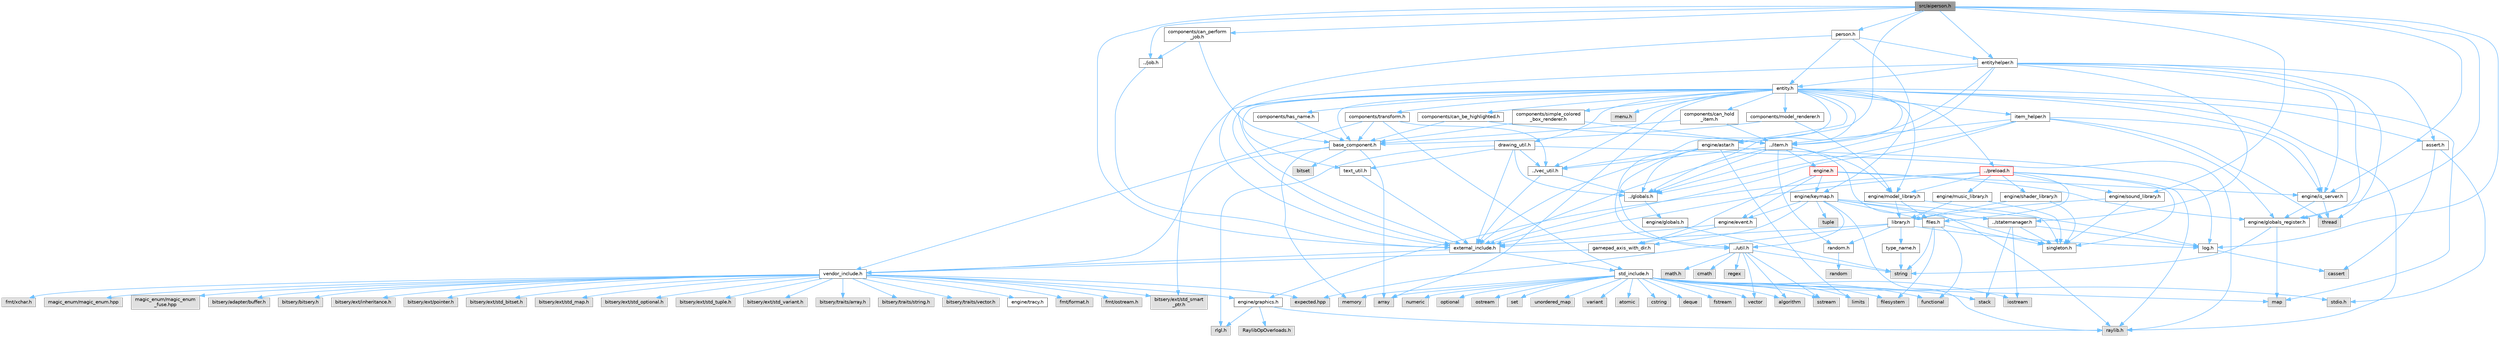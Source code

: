 digraph "src/aiperson.h"
{
 // LATEX_PDF_SIZE
  bgcolor="transparent";
  edge [fontname=Helvetica,fontsize=10,labelfontname=Helvetica,labelfontsize=10];
  node [fontname=Helvetica,fontsize=10,shape=box,height=0.2,width=0.4];
  Node1 [label="src/aiperson.h",height=0.2,width=0.4,color="gray40", fillcolor="grey60", style="filled", fontcolor="black",tooltip=" "];
  Node1 -> Node2 [color="steelblue1",style="solid"];
  Node2 [label="external_include.h",height=0.2,width=0.4,color="grey40", fillcolor="white", style="filled",URL="$d7/daf/external__include_8h.html",tooltip=" "];
  Node2 -> Node3 [color="steelblue1",style="solid"];
  Node3 [label="std_include.h",height=0.2,width=0.4,color="grey40", fillcolor="white", style="filled",URL="$d4/dae/std__include_8h.html",tooltip=" "];
  Node3 -> Node4 [color="steelblue1",style="solid"];
  Node4 [label="stdio.h",height=0.2,width=0.4,color="grey60", fillcolor="#E0E0E0", style="filled",tooltip=" "];
  Node3 -> Node5 [color="steelblue1",style="solid"];
  Node5 [label="algorithm",height=0.2,width=0.4,color="grey60", fillcolor="#E0E0E0", style="filled",tooltip=" "];
  Node3 -> Node6 [color="steelblue1",style="solid"];
  Node6 [label="array",height=0.2,width=0.4,color="grey60", fillcolor="#E0E0E0", style="filled",tooltip=" "];
  Node3 -> Node7 [color="steelblue1",style="solid"];
  Node7 [label="atomic",height=0.2,width=0.4,color="grey60", fillcolor="#E0E0E0", style="filled",tooltip=" "];
  Node3 -> Node8 [color="steelblue1",style="solid"];
  Node8 [label="cstring",height=0.2,width=0.4,color="grey60", fillcolor="#E0E0E0", style="filled",tooltip=" "];
  Node3 -> Node9 [color="steelblue1",style="solid"];
  Node9 [label="deque",height=0.2,width=0.4,color="grey60", fillcolor="#E0E0E0", style="filled",tooltip=" "];
  Node3 -> Node10 [color="steelblue1",style="solid"];
  Node10 [label="filesystem",height=0.2,width=0.4,color="grey60", fillcolor="#E0E0E0", style="filled",tooltip=" "];
  Node3 -> Node11 [color="steelblue1",style="solid"];
  Node11 [label="fstream",height=0.2,width=0.4,color="grey60", fillcolor="#E0E0E0", style="filled",tooltip=" "];
  Node3 -> Node12 [color="steelblue1",style="solid"];
  Node12 [label="functional",height=0.2,width=0.4,color="grey60", fillcolor="#E0E0E0", style="filled",tooltip=" "];
  Node3 -> Node13 [color="steelblue1",style="solid"];
  Node13 [label="iostream",height=0.2,width=0.4,color="grey60", fillcolor="#E0E0E0", style="filled",tooltip=" "];
  Node3 -> Node14 [color="steelblue1",style="solid"];
  Node14 [label="limits",height=0.2,width=0.4,color="grey60", fillcolor="#E0E0E0", style="filled",tooltip=" "];
  Node3 -> Node15 [color="steelblue1",style="solid"];
  Node15 [label="map",height=0.2,width=0.4,color="grey60", fillcolor="#E0E0E0", style="filled",tooltip=" "];
  Node3 -> Node16 [color="steelblue1",style="solid"];
  Node16 [label="memory",height=0.2,width=0.4,color="grey60", fillcolor="#E0E0E0", style="filled",tooltip=" "];
  Node3 -> Node17 [color="steelblue1",style="solid"];
  Node17 [label="numeric",height=0.2,width=0.4,color="grey60", fillcolor="#E0E0E0", style="filled",tooltip=" "];
  Node3 -> Node18 [color="steelblue1",style="solid"];
  Node18 [label="optional",height=0.2,width=0.4,color="grey60", fillcolor="#E0E0E0", style="filled",tooltip=" "];
  Node3 -> Node19 [color="steelblue1",style="solid"];
  Node19 [label="ostream",height=0.2,width=0.4,color="grey60", fillcolor="#E0E0E0", style="filled",tooltip=" "];
  Node3 -> Node20 [color="steelblue1",style="solid"];
  Node20 [label="set",height=0.2,width=0.4,color="grey60", fillcolor="#E0E0E0", style="filled",tooltip=" "];
  Node3 -> Node21 [color="steelblue1",style="solid"];
  Node21 [label="sstream",height=0.2,width=0.4,color="grey60", fillcolor="#E0E0E0", style="filled",tooltip=" "];
  Node3 -> Node22 [color="steelblue1",style="solid"];
  Node22 [label="stack",height=0.2,width=0.4,color="grey60", fillcolor="#E0E0E0", style="filled",tooltip=" "];
  Node3 -> Node23 [color="steelblue1",style="solid"];
  Node23 [label="unordered_map",height=0.2,width=0.4,color="grey60", fillcolor="#E0E0E0", style="filled",tooltip=" "];
  Node3 -> Node24 [color="steelblue1",style="solid"];
  Node24 [label="variant",height=0.2,width=0.4,color="grey60", fillcolor="#E0E0E0", style="filled",tooltip=" "];
  Node3 -> Node25 [color="steelblue1",style="solid"];
  Node25 [label="vector",height=0.2,width=0.4,color="grey60", fillcolor="#E0E0E0", style="filled",tooltip=" "];
  Node2 -> Node26 [color="steelblue1",style="solid"];
  Node26 [label="vendor_include.h",height=0.2,width=0.4,color="grey40", fillcolor="white", style="filled",URL="$d6/dba/vendor__include_8h.html",tooltip=" "];
  Node26 -> Node27 [color="steelblue1",style="solid"];
  Node27 [label="engine/graphics.h",height=0.2,width=0.4,color="grey40", fillcolor="white", style="filled",URL="$d7/d04/graphics_8h.html",tooltip=" "];
  Node27 -> Node28 [color="steelblue1",style="solid"];
  Node28 [label="raylib.h",height=0.2,width=0.4,color="grey60", fillcolor="#E0E0E0", style="filled",tooltip=" "];
  Node27 -> Node29 [color="steelblue1",style="solid"];
  Node29 [label="rlgl.h",height=0.2,width=0.4,color="grey60", fillcolor="#E0E0E0", style="filled",tooltip=" "];
  Node27 -> Node30 [color="steelblue1",style="solid"];
  Node30 [label="RaylibOpOverloads.h",height=0.2,width=0.4,color="grey60", fillcolor="#E0E0E0", style="filled",tooltip=" "];
  Node26 -> Node31 [color="steelblue1",style="solid"];
  Node31 [label="fmt/format.h",height=0.2,width=0.4,color="grey60", fillcolor="#E0E0E0", style="filled",tooltip=" "];
  Node26 -> Node32 [color="steelblue1",style="solid"];
  Node32 [label="fmt/ostream.h",height=0.2,width=0.4,color="grey60", fillcolor="#E0E0E0", style="filled",tooltip=" "];
  Node26 -> Node33 [color="steelblue1",style="solid"];
  Node33 [label="fmt/xchar.h",height=0.2,width=0.4,color="grey60", fillcolor="#E0E0E0", style="filled",tooltip=" "];
  Node26 -> Node34 [color="steelblue1",style="solid"];
  Node34 [label="expected.hpp",height=0.2,width=0.4,color="grey60", fillcolor="#E0E0E0", style="filled",tooltip=" "];
  Node26 -> Node35 [color="steelblue1",style="solid"];
  Node35 [label="magic_enum/magic_enum.hpp",height=0.2,width=0.4,color="grey60", fillcolor="#E0E0E0", style="filled",tooltip=" "];
  Node26 -> Node36 [color="steelblue1",style="solid"];
  Node36 [label="magic_enum/magic_enum\l_fuse.hpp",height=0.2,width=0.4,color="grey60", fillcolor="#E0E0E0", style="filled",tooltip=" "];
  Node26 -> Node37 [color="steelblue1",style="solid"];
  Node37 [label="bitsery/adapter/buffer.h",height=0.2,width=0.4,color="grey60", fillcolor="#E0E0E0", style="filled",tooltip=" "];
  Node26 -> Node38 [color="steelblue1",style="solid"];
  Node38 [label="bitsery/bitsery.h",height=0.2,width=0.4,color="grey60", fillcolor="#E0E0E0", style="filled",tooltip=" "];
  Node26 -> Node39 [color="steelblue1",style="solid"];
  Node39 [label="bitsery/ext/inheritance.h",height=0.2,width=0.4,color="grey60", fillcolor="#E0E0E0", style="filled",tooltip=" "];
  Node26 -> Node40 [color="steelblue1",style="solid"];
  Node40 [label="bitsery/ext/pointer.h",height=0.2,width=0.4,color="grey60", fillcolor="#E0E0E0", style="filled",tooltip=" "];
  Node26 -> Node41 [color="steelblue1",style="solid"];
  Node41 [label="bitsery/ext/std_bitset.h",height=0.2,width=0.4,color="grey60", fillcolor="#E0E0E0", style="filled",tooltip=" "];
  Node26 -> Node42 [color="steelblue1",style="solid"];
  Node42 [label="bitsery/ext/std_map.h",height=0.2,width=0.4,color="grey60", fillcolor="#E0E0E0", style="filled",tooltip=" "];
  Node26 -> Node43 [color="steelblue1",style="solid"];
  Node43 [label="bitsery/ext/std_optional.h",height=0.2,width=0.4,color="grey60", fillcolor="#E0E0E0", style="filled",tooltip=" "];
  Node26 -> Node44 [color="steelblue1",style="solid"];
  Node44 [label="bitsery/ext/std_smart\l_ptr.h",height=0.2,width=0.4,color="grey60", fillcolor="#E0E0E0", style="filled",tooltip=" "];
  Node26 -> Node45 [color="steelblue1",style="solid"];
  Node45 [label="bitsery/ext/std_tuple.h",height=0.2,width=0.4,color="grey60", fillcolor="#E0E0E0", style="filled",tooltip=" "];
  Node26 -> Node46 [color="steelblue1",style="solid"];
  Node46 [label="bitsery/ext/std_variant.h",height=0.2,width=0.4,color="grey60", fillcolor="#E0E0E0", style="filled",tooltip=" "];
  Node26 -> Node47 [color="steelblue1",style="solid"];
  Node47 [label="bitsery/traits/array.h",height=0.2,width=0.4,color="grey60", fillcolor="#E0E0E0", style="filled",tooltip=" "];
  Node26 -> Node48 [color="steelblue1",style="solid"];
  Node48 [label="bitsery/traits/string.h",height=0.2,width=0.4,color="grey60", fillcolor="#E0E0E0", style="filled",tooltip=" "];
  Node26 -> Node49 [color="steelblue1",style="solid"];
  Node49 [label="bitsery/traits/vector.h",height=0.2,width=0.4,color="grey60", fillcolor="#E0E0E0", style="filled",tooltip=" "];
  Node26 -> Node50 [color="steelblue1",style="solid"];
  Node50 [label="engine/tracy.h",height=0.2,width=0.4,color="grey40", fillcolor="white", style="filled",URL="$d6/d15/tracy_8h.html",tooltip=" "];
  Node1 -> Node51 [color="steelblue1",style="solid"];
  Node51 [label="engine/astar.h",height=0.2,width=0.4,color="grey40", fillcolor="white", style="filled",URL="$d8/d56/astar_8h.html",tooltip=" "];
  Node51 -> Node14 [color="steelblue1",style="solid"];
  Node51 -> Node2 [color="steelblue1",style="solid"];
  Node51 -> Node52 [color="steelblue1",style="solid"];
  Node52 [label="../globals.h",height=0.2,width=0.4,color="grey40", fillcolor="white", style="filled",URL="$d5/d87/globals_8h.html",tooltip=" "];
  Node52 -> Node53 [color="steelblue1",style="solid"];
  Node53 [label="engine/globals.h",height=0.2,width=0.4,color="grey40", fillcolor="white", style="filled",URL="$d4/df4/engine_2globals_8h.html",tooltip=" "];
  Node53 -> Node54 [color="steelblue1",style="solid"];
  Node54 [label="string",height=0.2,width=0.4,color="grey60", fillcolor="#E0E0E0", style="filled",tooltip=" "];
  Node51 -> Node55 [color="steelblue1",style="solid"];
  Node55 [label="../util.h",height=0.2,width=0.4,color="grey40", fillcolor="white", style="filled",URL="$d8/d3c/util_8h.html",tooltip=" "];
  Node55 -> Node56 [color="steelblue1",style="solid"];
  Node56 [label="math.h",height=0.2,width=0.4,color="grey60", fillcolor="#E0E0E0", style="filled",tooltip=" "];
  Node55 -> Node5 [color="steelblue1",style="solid"];
  Node55 -> Node57 [color="steelblue1",style="solid"];
  Node57 [label="cmath",height=0.2,width=0.4,color="grey60", fillcolor="#E0E0E0", style="filled",tooltip=" "];
  Node55 -> Node58 [color="steelblue1",style="solid"];
  Node58 [label="regex",height=0.2,width=0.4,color="grey60", fillcolor="#E0E0E0", style="filled",tooltip=" "];
  Node55 -> Node21 [color="steelblue1",style="solid"];
  Node55 -> Node54 [color="steelblue1",style="solid"];
  Node55 -> Node25 [color="steelblue1",style="solid"];
  Node51 -> Node59 [color="steelblue1",style="solid"];
  Node59 [label="../vec_util.h",height=0.2,width=0.4,color="grey40", fillcolor="white", style="filled",URL="$d0/d3f/vec__util_8h.html",tooltip=" "];
  Node59 -> Node2 [color="steelblue1",style="solid"];
  Node59 -> Node52 [color="steelblue1",style="solid"];
  Node51 -> Node60 [color="steelblue1",style="solid"];
  Node60 [label="log.h",height=0.2,width=0.4,color="grey40", fillcolor="white", style="filled",URL="$d7/d7f/log_8h.html",tooltip=" "];
  Node60 -> Node61 [color="steelblue1",style="solid"];
  Node61 [label="cassert",height=0.2,width=0.4,color="grey60", fillcolor="#E0E0E0", style="filled",tooltip=" "];
  Node1 -> Node62 [color="steelblue1",style="solid"];
  Node62 [label="engine/globals_register.h",height=0.2,width=0.4,color="grey40", fillcolor="white", style="filled",URL="$db/da1/globals__register_8h.html",tooltip=" "];
  Node62 -> Node15 [color="steelblue1",style="solid"];
  Node62 -> Node54 [color="steelblue1",style="solid"];
  Node1 -> Node63 [color="steelblue1",style="solid"];
  Node63 [label="engine/is_server.h",height=0.2,width=0.4,color="grey40", fillcolor="white", style="filled",URL="$d6/db9/is__server_8h.html",tooltip=" "];
  Node63 -> Node64 [color="steelblue1",style="solid"];
  Node64 [label="thread",height=0.2,width=0.4,color="grey60", fillcolor="#E0E0E0", style="filled",tooltip=" "];
  Node63 -> Node62 [color="steelblue1",style="solid"];
  Node1 -> Node60 [color="steelblue1",style="solid"];
  Node1 -> Node65 [color="steelblue1",style="solid"];
  Node65 [label="engine/sound_library.h",height=0.2,width=0.4,color="grey40", fillcolor="white", style="filled",URL="$d5/d04/sound__library_8h.html",tooltip=" "];
  Node65 -> Node66 [color="steelblue1",style="solid"];
  Node66 [label="library.h",height=0.2,width=0.4,color="grey40", fillcolor="white", style="filled",URL="$dd/d08/library_8h.html",tooltip=" "];
  Node66 -> Node2 [color="steelblue1",style="solid"];
  Node66 -> Node34 [color="steelblue1",style="solid"];
  Node66 -> Node60 [color="steelblue1",style="solid"];
  Node66 -> Node67 [color="steelblue1",style="solid"];
  Node67 [label="random.h",height=0.2,width=0.4,color="grey40", fillcolor="white", style="filled",URL="$d1/d79/random_8h.html",tooltip=" "];
  Node67 -> Node68 [color="steelblue1",style="solid"];
  Node68 [label="random",height=0.2,width=0.4,color="grey60", fillcolor="#E0E0E0", style="filled",tooltip=" "];
  Node66 -> Node69 [color="steelblue1",style="solid"];
  Node69 [label="type_name.h",height=0.2,width=0.4,color="grey40", fillcolor="white", style="filled",URL="$d3/d31/type__name_8h.html",tooltip=" "];
  Node69 -> Node54 [color="steelblue1",style="solid"];
  Node65 -> Node70 [color="steelblue1",style="solid"];
  Node70 [label="singleton.h",height=0.2,width=0.4,color="grey40", fillcolor="white", style="filled",URL="$d4/d0b/singleton_8h.html",tooltip=" "];
  Node1 -> Node71 [color="steelblue1",style="solid"];
  Node71 [label="components/can_perform\l_job.h",height=0.2,width=0.4,color="grey40", fillcolor="white", style="filled",URL="$de/df1/can__perform__job_8h.html",tooltip=" "];
  Node71 -> Node72 [color="steelblue1",style="solid"];
  Node72 [label="../job.h",height=0.2,width=0.4,color="grey40", fillcolor="white", style="filled",URL="$d3/d6a/job_8h.html",tooltip=" "];
  Node72 -> Node2 [color="steelblue1",style="solid"];
  Node71 -> Node73 [color="steelblue1",style="solid"];
  Node73 [label="base_component.h",height=0.2,width=0.4,color="grey40", fillcolor="white", style="filled",URL="$d5/dbb/base__component_8h.html",tooltip=" "];
  Node73 -> Node6 [color="steelblue1",style="solid"];
  Node73 -> Node74 [color="steelblue1",style="solid"];
  Node74 [label="bitset",height=0.2,width=0.4,color="grey60", fillcolor="#E0E0E0", style="filled",tooltip=" "];
  Node73 -> Node16 [color="steelblue1",style="solid"];
  Node73 -> Node26 [color="steelblue1",style="solid"];
  Node1 -> Node75 [color="steelblue1",style="solid"];
  Node75 [label="entityhelper.h",height=0.2,width=0.4,color="grey40", fillcolor="white", style="filled",URL="$d9/d3c/entityhelper_8h.html",tooltip=" "];
  Node75 -> Node64 [color="steelblue1",style="solid"];
  Node75 -> Node76 [color="steelblue1",style="solid"];
  Node76 [label="assert.h",height=0.2,width=0.4,color="grey40", fillcolor="white", style="filled",URL="$dc/da7/assert_8h.html",tooltip=" "];
  Node76 -> Node4 [color="steelblue1",style="solid"];
  Node76 -> Node61 [color="steelblue1",style="solid"];
  Node75 -> Node2 [color="steelblue1",style="solid"];
  Node75 -> Node62 [color="steelblue1",style="solid"];
  Node75 -> Node63 [color="steelblue1",style="solid"];
  Node75 -> Node52 [color="steelblue1",style="solid"];
  Node75 -> Node77 [color="steelblue1",style="solid"];
  Node77 [label="entity.h",height=0.2,width=0.4,color="grey40", fillcolor="white", style="filled",URL="$d8/d83/entity_8h.html",tooltip=" "];
  Node77 -> Node44 [color="steelblue1",style="solid"];
  Node77 -> Node73 [color="steelblue1",style="solid"];
  Node77 -> Node78 [color="steelblue1",style="solid"];
  Node78 [label="components/can_be_highlighted.h",height=0.2,width=0.4,color="grey40", fillcolor="white", style="filled",URL="$db/d75/can__be__highlighted_8h.html",tooltip=" "];
  Node78 -> Node79 [color="steelblue1",style="solid"];
  Node79 [label="../item.h",height=0.2,width=0.4,color="grey40", fillcolor="white", style="filled",URL="$df/d1f/item_8h.html",tooltip=" "];
  Node79 -> Node2 [color="steelblue1",style="solid"];
  Node79 -> Node80 [color="steelblue1",style="solid"];
  Node80 [label="engine.h",height=0.2,width=0.4,color="red", fillcolor="#FFF0F0", style="filled",URL="$d1/d55/engine_8h.html",tooltip=" "];
  Node80 -> Node85 [color="steelblue1",style="solid"];
  Node85 [label="engine/event.h",height=0.2,width=0.4,color="grey40", fillcolor="white", style="filled",URL="$dd/d20/event_8h.html",tooltip=" "];
  Node85 -> Node2 [color="steelblue1",style="solid"];
  Node85 -> Node86 [color="steelblue1",style="solid"];
  Node86 [label="gamepad_axis_with_dir.h",height=0.2,width=0.4,color="grey40", fillcolor="white", style="filled",URL="$db/d29/gamepad__axis__with__dir_8h.html",tooltip=" "];
  Node86 -> Node26 [color="steelblue1",style="solid"];
  Node80 -> Node86 [color="steelblue1",style="solid"];
  Node80 -> Node62 [color="steelblue1",style="solid"];
  Node80 -> Node63 [color="steelblue1",style="solid"];
  Node80 -> Node87 [color="steelblue1",style="solid"];
  Node87 [label="engine/keymap.h",height=0.2,width=0.4,color="grey40", fillcolor="white", style="filled",URL="$da/d9a/keymap_8h.html",tooltip=" "];
  Node87 -> Node88 [color="steelblue1",style="solid"];
  Node88 [label="tuple",height=0.2,width=0.4,color="grey60", fillcolor="#E0E0E0", style="filled",tooltip=" "];
  Node87 -> Node28 [color="steelblue1",style="solid"];
  Node87 -> Node89 [color="steelblue1",style="solid"];
  Node89 [label="../statemanager.h",height=0.2,width=0.4,color="grey40", fillcolor="white", style="filled",URL="$d2/d5f/statemanager_8h.html",tooltip=" "];
  Node89 -> Node13 [color="steelblue1",style="solid"];
  Node89 -> Node22 [color="steelblue1",style="solid"];
  Node89 -> Node60 [color="steelblue1",style="solid"];
  Node89 -> Node70 [color="steelblue1",style="solid"];
  Node87 -> Node55 [color="steelblue1",style="solid"];
  Node87 -> Node90 [color="steelblue1",style="solid"];
  Node90 [label="files.h",height=0.2,width=0.4,color="grey40", fillcolor="white", style="filled",URL="$dd/d20/files_8h.html",tooltip=" "];
  Node90 -> Node10 [color="steelblue1",style="solid"];
  Node90 -> Node12 [color="steelblue1",style="solid"];
  Node90 -> Node54 [color="steelblue1",style="solid"];
  Node90 -> Node70 [color="steelblue1",style="solid"];
  Node87 -> Node85 [color="steelblue1",style="solid"];
  Node87 -> Node86 [color="steelblue1",style="solid"];
  Node87 -> Node60 [color="steelblue1",style="solid"];
  Node87 -> Node70 [color="steelblue1",style="solid"];
  Node79 -> Node104 [color="steelblue1",style="solid"];
  Node104 [label="engine/model_library.h",height=0.2,width=0.4,color="grey40", fillcolor="white", style="filled",URL="$d0/dd0/model__library_8h.html",tooltip=" "];
  Node104 -> Node90 [color="steelblue1",style="solid"];
  Node104 -> Node66 [color="steelblue1",style="solid"];
  Node104 -> Node70 [color="steelblue1",style="solid"];
  Node79 -> Node67 [color="steelblue1",style="solid"];
  Node79 -> Node52 [color="steelblue1",style="solid"];
  Node79 -> Node28 [color="steelblue1",style="solid"];
  Node79 -> Node59 [color="steelblue1",style="solid"];
  Node78 -> Node73 [color="steelblue1",style="solid"];
  Node77 -> Node112 [color="steelblue1",style="solid"];
  Node112 [label="components/can_hold\l_item.h",height=0.2,width=0.4,color="grey40", fillcolor="white", style="filled",URL="$dc/d28/can__hold__item_8h.html",tooltip=" "];
  Node112 -> Node79 [color="steelblue1",style="solid"];
  Node112 -> Node73 [color="steelblue1",style="solid"];
  Node77 -> Node113 [color="steelblue1",style="solid"];
  Node113 [label="components/has_name.h",height=0.2,width=0.4,color="grey40", fillcolor="white", style="filled",URL="$df/da4/has__name_8h.html",tooltip=" "];
  Node113 -> Node73 [color="steelblue1",style="solid"];
  Node77 -> Node114 [color="steelblue1",style="solid"];
  Node114 [label="components/model_renderer.h",height=0.2,width=0.4,color="grey40", fillcolor="white", style="filled",URL="$df/df8/model__renderer_8h.html",tooltip=" "];
  Node114 -> Node104 [color="steelblue1",style="solid"];
  Node114 -> Node73 [color="steelblue1",style="solid"];
  Node77 -> Node115 [color="steelblue1",style="solid"];
  Node115 [label="components/simple_colored\l_box_renderer.h",height=0.2,width=0.4,color="grey40", fillcolor="white", style="filled",URL="$d7/d5e/simple__colored__box__renderer_8h.html",tooltip=" "];
  Node115 -> Node79 [color="steelblue1",style="solid"];
  Node115 -> Node73 [color="steelblue1",style="solid"];
  Node77 -> Node116 [color="steelblue1",style="solid"];
  Node116 [label="components/transform.h",height=0.2,width=0.4,color="grey40", fillcolor="white", style="filled",URL="$d2/d80/transform_8h.html",tooltip=" "];
  Node116 -> Node3 [color="steelblue1",style="solid"];
  Node116 -> Node59 [color="steelblue1",style="solid"];
  Node116 -> Node26 [color="steelblue1",style="solid"];
  Node116 -> Node73 [color="steelblue1",style="solid"];
  Node77 -> Node76 [color="steelblue1",style="solid"];
  Node77 -> Node2 [color="steelblue1",style="solid"];
  Node77 -> Node6 [color="steelblue1",style="solid"];
  Node77 -> Node15 [color="steelblue1",style="solid"];
  Node77 -> Node117 [color="steelblue1",style="solid"];
  Node117 [label="drawing_util.h",height=0.2,width=0.4,color="grey40", fillcolor="white", style="filled",URL="$df/db6/drawing__util_8h.html",tooltip=" "];
  Node117 -> Node2 [color="steelblue1",style="solid"];
  Node117 -> Node52 [color="steelblue1",style="solid"];
  Node117 -> Node28 [color="steelblue1",style="solid"];
  Node117 -> Node29 [color="steelblue1",style="solid"];
  Node117 -> Node118 [color="steelblue1",style="solid"];
  Node118 [label="text_util.h",height=0.2,width=0.4,color="grey40", fillcolor="white", style="filled",URL="$d4/d78/text__util_8h.html",tooltip=" "];
  Node118 -> Node2 [color="steelblue1",style="solid"];
  Node117 -> Node59 [color="steelblue1",style="solid"];
  Node77 -> Node51 [color="steelblue1",style="solid"];
  Node77 -> Node63 [color="steelblue1",style="solid"];
  Node77 -> Node104 [color="steelblue1",style="solid"];
  Node77 -> Node52 [color="steelblue1",style="solid"];
  Node77 -> Node79 [color="steelblue1",style="solid"];
  Node77 -> Node119 [color="steelblue1",style="solid"];
  Node119 [label="item_helper.h",height=0.2,width=0.4,color="grey40", fillcolor="white", style="filled",URL="$d0/d4e/item__helper_8h.html",tooltip=" "];
  Node119 -> Node64 [color="steelblue1",style="solid"];
  Node119 -> Node2 [color="steelblue1",style="solid"];
  Node119 -> Node62 [color="steelblue1",style="solid"];
  Node119 -> Node63 [color="steelblue1",style="solid"];
  Node119 -> Node52 [color="steelblue1",style="solid"];
  Node119 -> Node79 [color="steelblue1",style="solid"];
  Node77 -> Node120 [color="steelblue1",style="solid"];
  Node120 [label="menu.h",height=0.2,width=0.4,color="grey60", fillcolor="#E0E0E0", style="filled",tooltip=" "];
  Node77 -> Node103 [color="steelblue1",style="solid"];
  Node103 [label="../preload.h",height=0.2,width=0.4,color="red", fillcolor="#FFF0F0", style="filled",URL="$d5/d34/preload_8h.html",tooltip=" "];
  Node103 -> Node2 [color="steelblue1",style="solid"];
  Node103 -> Node27 [color="steelblue1",style="solid"];
  Node103 -> Node70 [color="steelblue1",style="solid"];
  Node103 -> Node28 [color="steelblue1",style="solid"];
  Node103 -> Node90 [color="steelblue1",style="solid"];
  Node103 -> Node104 [color="steelblue1",style="solid"];
  Node103 -> Node105 [color="steelblue1",style="solid"];
  Node105 [label="engine/music_library.h",height=0.2,width=0.4,color="grey40", fillcolor="white", style="filled",URL="$dc/d33/music__library_8h.html",tooltip=" "];
  Node105 -> Node66 [color="steelblue1",style="solid"];
  Node105 -> Node70 [color="steelblue1",style="solid"];
  Node103 -> Node106 [color="steelblue1",style="solid"];
  Node106 [label="engine/shader_library.h",height=0.2,width=0.4,color="grey40", fillcolor="white", style="filled",URL="$d1/d27/shader__library_8h.html",tooltip=" "];
  Node106 -> Node66 [color="steelblue1",style="solid"];
  Node106 -> Node70 [color="steelblue1",style="solid"];
  Node103 -> Node65 [color="steelblue1",style="solid"];
  Node77 -> Node28 [color="steelblue1",style="solid"];
  Node77 -> Node118 [color="steelblue1",style="solid"];
  Node77 -> Node55 [color="steelblue1",style="solid"];
  Node77 -> Node59 [color="steelblue1",style="solid"];
  Node75 -> Node79 [color="steelblue1",style="solid"];
  Node75 -> Node89 [color="steelblue1",style="solid"];
  Node1 -> Node72 [color="steelblue1",style="solid"];
  Node1 -> Node121 [color="steelblue1",style="solid"];
  Node121 [label="person.h",height=0.2,width=0.4,color="grey40", fillcolor="white", style="filled",URL="$d4/d98/person_8h.html",tooltip=" "];
  Node121 -> Node2 [color="steelblue1",style="solid"];
  Node121 -> Node77 [color="steelblue1",style="solid"];
  Node121 -> Node75 [color="steelblue1",style="solid"];
  Node121 -> Node87 [color="steelblue1",style="solid"];
}
